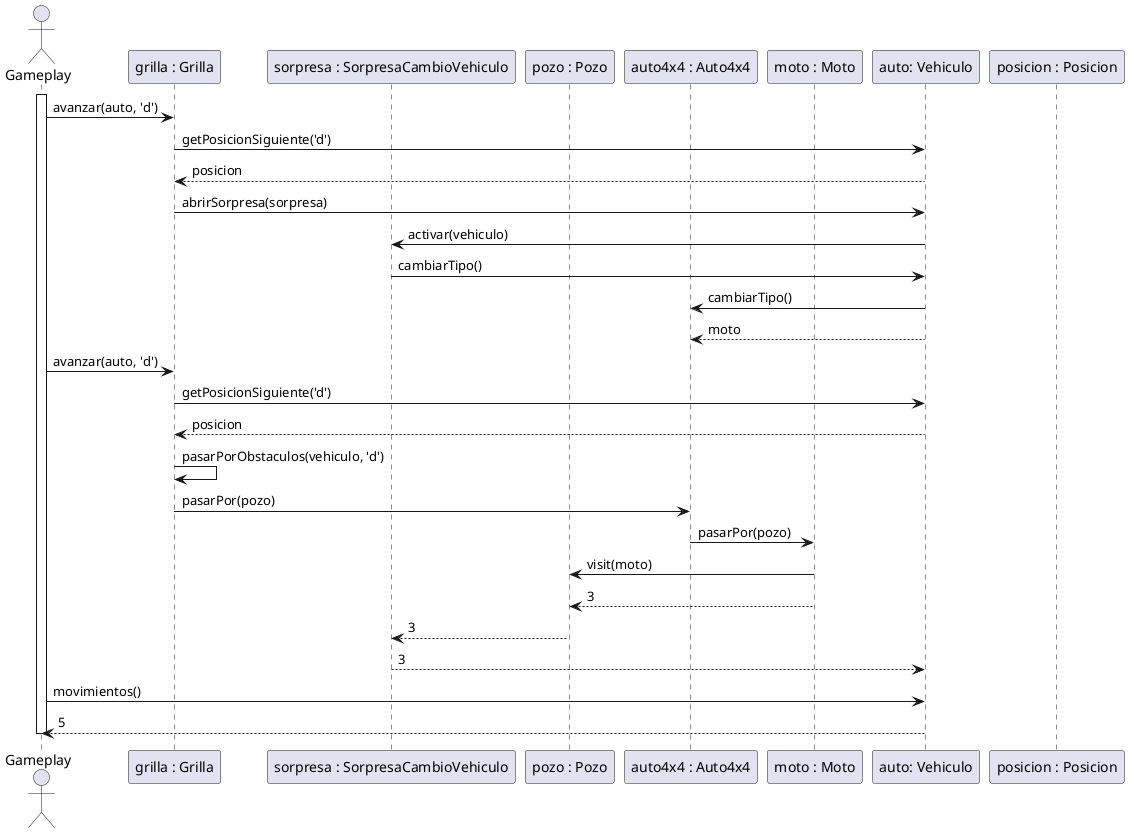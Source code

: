 @startuml

actor Gameplay
participant "grilla : Grilla" as Grilla
participant "sorpresa : SorpresaCambioVehiculo" as SorpresaCambioVehiculo
participant "pozo : Pozo" as Pozo
participant "auto4x4 : Auto4x4" as Auto4x4
participant "moto : Moto" as Moto
participant "auto: Vehiculo" as Vehiculo
participant "posicion : Posicion" as Posicion

activate Gameplay

Gameplay -> Grilla: avanzar(auto, 'd')
Grilla -> Vehiculo: getPosicionSiguiente('d')
Vehiculo --> Grilla: posicion

Grilla -> Vehiculo: abrirSorpresa(sorpresa)
Vehiculo -> SorpresaCambioVehiculo: activar(vehiculo)
SorpresaCambioVehiculo -> Vehiculo: cambiarTipo()
Vehiculo -> Auto4x4: cambiarTipo()
Vehiculo --> Auto4x4: moto

Gameplay -> Grilla: avanzar(auto, 'd')
Grilla -> Vehiculo: getPosicionSiguiente('d')
Vehiculo --> Grilla: posicion

Grilla -> Grilla: pasarPorObstaculos(vehiculo, 'd')
Grilla -> Auto4x4: pasarPor(pozo)
Auto4x4 -> Moto: pasarPor(pozo)
Moto -> Pozo: visit(moto)
Moto --> Pozo: 3
Pozo --> SorpresaCambioVehiculo: 3
SorpresaCambioVehiculo --> Vehiculo: 3

Gameplay -> Vehiculo: movimientos()
return 5

deactivate Gameplay

@enduml